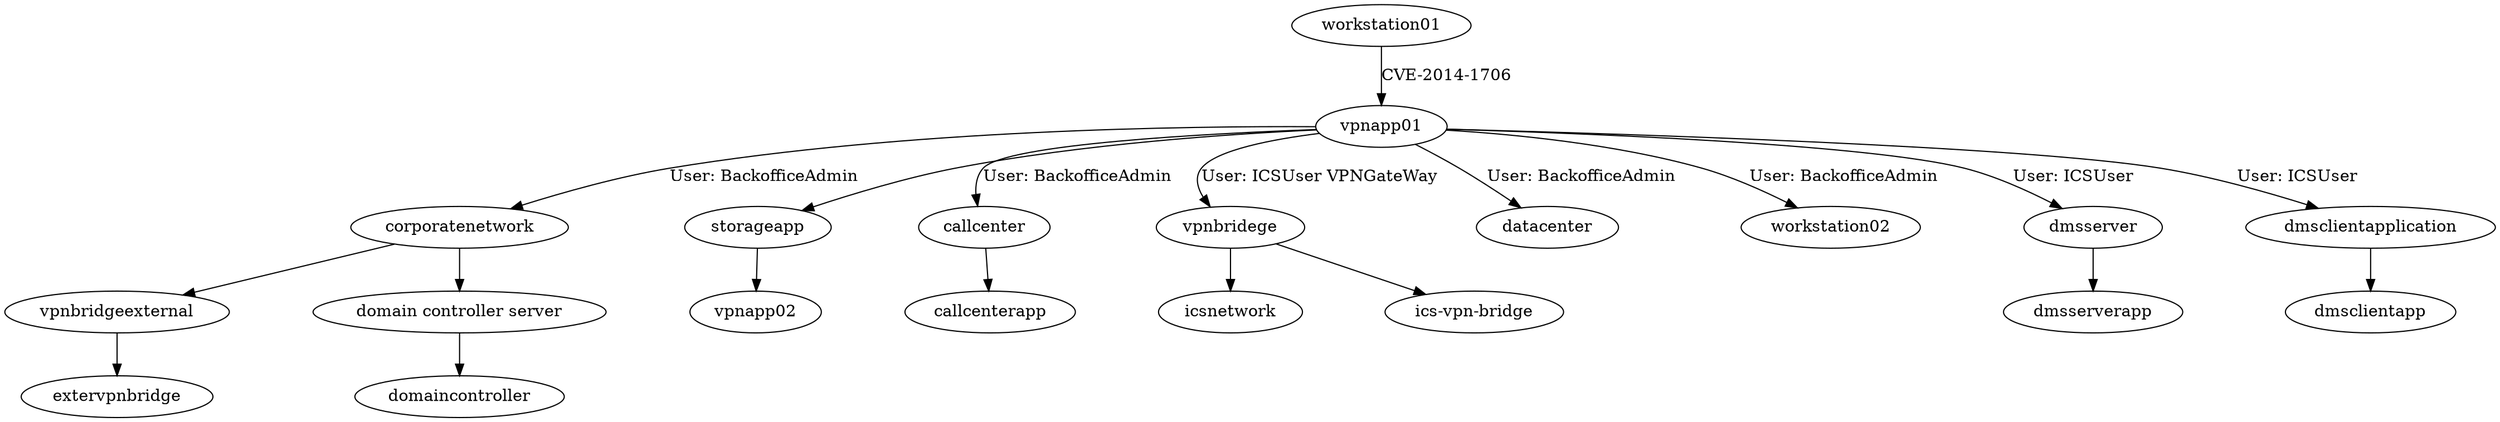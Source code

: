 digraph test{
nodesep=1
"workstation01"->"vpnapp01"[label= "CVE-2014-1706"];
"vpnapp01"->"corporatenetwork"[label= "User: BackofficeAdmin "];
"vpnapp01"->"storageapp"[label= ""];
"vpnapp01"->"callcenter"[label= "User: BackofficeAdmin "];
"corporatenetwork"->"vpnbridgeexternal"[label= ""];
"corporatenetwork"->"domain controller server"[label= ""];
"vpnapp01"->"vpnbridege"[label= "User: ICSUser VPNGateWay "];
"vpnapp01"->"datacenter"[label= "User: BackofficeAdmin "];
"storageapp"->"vpnapp02"[label= ""];
"vpnapp01"->"workstation02"[label= "User: BackofficeAdmin "];
"domain controller server"->"domaincontroller"[label= ""];
"vpnbridgeexternal"->"extervpnbridge"[label= ""];
"callcenter"->"callcenterapp"[label= ""];
"vpnbridege"->"icsnetwork"[label= ""];
"vpnbridege"->"ics-vpn-bridge"[label= ""];
"vpnapp01"->"dmsserver"[label= "User: ICSUser "];
"vpnapp01"->"dmsclientapplication"[label= "User: ICSUser "];
"dmsclientapplication"->"dmsclientapp"[label= ""];
"dmsserver"->"dmsserverapp"[label= ""];
}